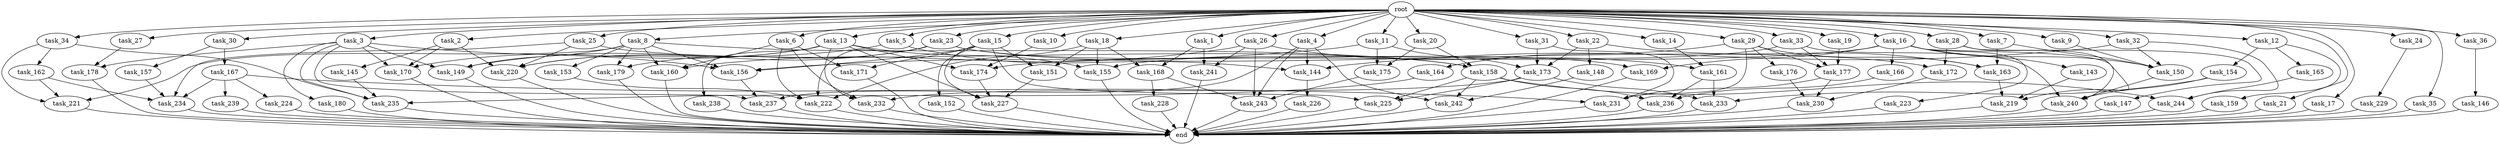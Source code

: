 digraph G {
  task_12 [size="2.048000"];
  task_152 [size="154618822.656000"];
  task_160 [size="1821066133.504000"];
  task_36 [size="2.048000"];
  task_148 [size="274877906.944000"];
  task_19 [size="2.048000"];
  task_180 [size="68719476.736000"];
  root [size="0.000000"];
  task_144 [size="2216203124.736000"];
  task_10 [size="2.048000"];
  task_168 [size="1374389534.720000"];
  task_18 [size="2.048000"];
  task_219 [size="2353642078.208000"];
  task_161 [size="1992864825.344000"];
  task_4 [size="2.048000"];
  task_154 [size="154618822.656000"];
  task_33 [size="2.048000"];
  task_235 [size="1477468749.824000"];
  task_234 [size="4243427688.448000"];
  task_22 [size="2.048000"];
  task_15 [size="2.048000"];
  task_5 [size="2.048000"];
  end [size="0.000000"];
  task_228 [size="68719476.736000"];
  task_227 [size="1855425871.872000"];
  task_169 [size="1821066133.504000"];
  task_167 [size="1717986918.400000"];
  task_14 [size="2.048000"];
  task_21 [size="2.048000"];
  task_241 [size="1374389534.720000"];
  task_16 [size="2.048000"];
  task_222 [size="2095944040.448000"];
  task_7 [size="2.048000"];
  task_242 [size="3435973836.800000"];
  task_27 [size="2.048000"];
  task_225 [size="1872605741.056000"];
  task_221 [size="4209067950.080000"];
  task_26 [size="2.048000"];
  task_30 [size="2.048000"];
  task_239 [size="841813590.016000"];
  task_17 [size="2.048000"];
  task_151 [size="429496729.600000"];
  task_158 [size="2851858284.544000"];
  task_229 [size="1391569403.904000"];
  task_224 [size="841813590.016000"];
  task_172 [size="2491081031.680000"];
  task_164 [size="1717986918.400000"];
  task_226 [size="68719476.736000"];
  task_174 [size="858993459.200000"];
  task_171 [size="309237645.312000"];
  task_165 [size="154618822.656000"];
  task_179 [size="2783138807.808000"];
  task_223 [size="429496729.600000"];
  task_31 [size="2.048000"];
  task_231 [size="3453153705.984000"];
  task_220 [size="3487513444.352000"];
  task_166 [size="429496729.600000"];
  task_237 [size="3178275799.040000"];
  task_170 [size="1322849927.168000"];
  task_2 [size="2.048000"];
  task_153 [size="1391569403.904000"];
  task_35 [size="2.048000"];
  task_3 [size="2.048000"];
  task_230 [size="2628519985.152000"];
  task_162 [size="1099511627.776000"];
  task_232 [size="927712935.936000"];
  task_146 [size="68719476.736000"];
  task_159 [size="154618822.656000"];
  task_150 [size="2645699854.336000"];
  task_177 [size="3539053051.904000"];
  task_29 [size="2.048000"];
  task_147 [size="1099511627.776000"];
  task_244 [size="1597727834.112000"];
  task_28 [size="2.048000"];
  task_176 [size="1717986918.400000"];
  task_163 [size="2422361554.944000"];
  task_175 [size="1047972020.224000"];
  task_233 [size="1529008357.376000"];
  task_23 [size="2.048000"];
  task_143 [size="429496729.600000"];
  task_178 [size="137438953.472000"];
  task_6 [size="2.048000"];
  task_32 [size="2.048000"];
  task_145 [size="1099511627.776000"];
  task_20 [size="2.048000"];
  task_243 [size="2903397892.096000"];
  task_238 [size="154618822.656000"];
  task_9 [size="2.048000"];
  task_236 [size="1443109011.456000"];
  task_155 [size="1821066133.504000"];
  task_1 [size="2.048000"];
  task_156 [size="2044404432.896000"];
  task_173 [size="979252543.488000"];
  task_34 [size="2.048000"];
  task_240 [size="2731599200.256000"];
  task_25 [size="2.048000"];
  task_8 [size="2.048000"];
  task_157 [size="1717986918.400000"];
  task_149 [size="1889785610.240000"];
  task_13 [size="2.048000"];
  task_24 [size="2.048000"];
  task_11 [size="2.048000"];

  task_12 -> task_165 [size="75497472.000000"];
  task_12 -> task_154 [size="75497472.000000"];
  task_12 -> task_159 [size="75497472.000000"];
  task_152 -> end [size="1.000000"];
  task_160 -> end [size="1.000000"];
  task_36 -> task_146 [size="33554432.000000"];
  task_148 -> task_242 [size="301989888.000000"];
  task_19 -> task_177 [size="209715200.000000"];
  task_180 -> end [size="1.000000"];
  root -> task_12 [size="1.000000"];
  root -> task_35 [size="1.000000"];
  root -> task_14 [size="1.000000"];
  root -> task_36 [size="1.000000"];
  root -> task_6 [size="1.000000"];
  root -> task_32 [size="1.000000"];
  root -> task_19 [size="1.000000"];
  root -> task_20 [size="1.000000"];
  root -> task_16 [size="1.000000"];
  root -> task_9 [size="1.000000"];
  root -> task_31 [size="1.000000"];
  root -> task_10 [size="1.000000"];
  root -> task_1 [size="1.000000"];
  root -> task_18 [size="1.000000"];
  root -> task_5 [size="1.000000"];
  root -> task_2 [size="1.000000"];
  root -> task_4 [size="1.000000"];
  root -> task_27 [size="1.000000"];
  root -> task_11 [size="1.000000"];
  root -> task_23 [size="1.000000"];
  root -> task_3 [size="1.000000"];
  root -> task_26 [size="1.000000"];
  root -> task_7 [size="1.000000"];
  root -> task_34 [size="1.000000"];
  root -> task_17 [size="1.000000"];
  root -> task_33 [size="1.000000"];
  root -> task_15 [size="1.000000"];
  root -> task_22 [size="1.000000"];
  root -> task_29 [size="1.000000"];
  root -> task_8 [size="1.000000"];
  root -> task_30 [size="1.000000"];
  root -> task_13 [size="1.000000"];
  root -> task_25 [size="1.000000"];
  root -> task_24 [size="1.000000"];
  root -> task_21 [size="1.000000"];
  root -> task_28 [size="1.000000"];
  task_144 -> task_226 [size="33554432.000000"];
  task_10 -> task_174 [size="134217728.000000"];
  task_168 -> task_243 [size="33554432.000000"];
  task_168 -> task_228 [size="33554432.000000"];
  task_18 -> task_155 [size="134217728.000000"];
  task_18 -> task_168 [size="134217728.000000"];
  task_18 -> task_151 [size="134217728.000000"];
  task_18 -> task_222 [size="134217728.000000"];
  task_219 -> end [size="1.000000"];
  task_161 -> task_236 [size="33554432.000000"];
  task_161 -> task_233 [size="33554432.000000"];
  task_4 -> task_144 [size="838860800.000000"];
  task_4 -> task_243 [size="838860800.000000"];
  task_4 -> task_242 [size="838860800.000000"];
  task_4 -> task_237 [size="838860800.000000"];
  task_154 -> task_240 [size="411041792.000000"];
  task_154 -> task_233 [size="411041792.000000"];
  task_33 -> task_155 [size="679477248.000000"];
  task_33 -> task_177 [size="679477248.000000"];
  task_33 -> task_240 [size="679477248.000000"];
  task_235 -> end [size="1.000000"];
  task_234 -> end [size="1.000000"];
  task_22 -> task_163 [size="134217728.000000"];
  task_22 -> task_148 [size="134217728.000000"];
  task_22 -> task_173 [size="134217728.000000"];
  task_15 -> task_156 [size="75497472.000000"];
  task_15 -> task_227 [size="75497472.000000"];
  task_15 -> task_152 [size="75497472.000000"];
  task_15 -> task_225 [size="75497472.000000"];
  task_15 -> task_151 [size="75497472.000000"];
  task_15 -> task_171 [size="75497472.000000"];
  task_5 -> task_149 [size="209715200.000000"];
  task_5 -> task_144 [size="209715200.000000"];
  task_228 -> end [size="1.000000"];
  task_227 -> end [size="1.000000"];
  task_169 -> end [size="1.000000"];
  task_167 -> task_234 [size="411041792.000000"];
  task_167 -> task_239 [size="411041792.000000"];
  task_167 -> task_231 [size="411041792.000000"];
  task_167 -> task_224 [size="411041792.000000"];
  task_14 -> task_161 [size="838860800.000000"];
  task_21 -> end [size="1.000000"];
  task_241 -> end [size="1.000000"];
  task_16 -> task_240 [size="209715200.000000"];
  task_16 -> task_169 [size="209715200.000000"];
  task_16 -> task_166 [size="209715200.000000"];
  task_16 -> task_150 [size="209715200.000000"];
  task_16 -> task_223 [size="209715200.000000"];
  task_16 -> task_143 [size="209715200.000000"];
  task_16 -> task_174 [size="209715200.000000"];
  task_222 -> end [size="1.000000"];
  task_7 -> task_163 [size="209715200.000000"];
  task_7 -> task_150 [size="209715200.000000"];
  task_242 -> end [size="1.000000"];
  task_27 -> task_178 [size="33554432.000000"];
  task_225 -> end [size="1.000000"];
  task_221 -> end [size="1.000000"];
  task_26 -> task_160 [size="134217728.000000"];
  task_26 -> task_241 [size="134217728.000000"];
  task_26 -> task_161 [size="134217728.000000"];
  task_26 -> task_243 [size="134217728.000000"];
  task_30 -> task_167 [size="838860800.000000"];
  task_30 -> task_157 [size="838860800.000000"];
  task_239 -> end [size="1.000000"];
  task_17 -> end [size="1.000000"];
  task_151 -> task_227 [size="75497472.000000"];
  task_158 -> task_236 [size="536870912.000000"];
  task_158 -> task_244 [size="536870912.000000"];
  task_158 -> task_242 [size="536870912.000000"];
  task_158 -> task_225 [size="536870912.000000"];
  task_229 -> end [size="1.000000"];
  task_224 -> end [size="1.000000"];
  task_172 -> task_230 [size="679477248.000000"];
  task_164 -> task_235 [size="75497472.000000"];
  task_226 -> end [size="1.000000"];
  task_174 -> task_227 [size="679477248.000000"];
  task_171 -> end [size="1.000000"];
  task_165 -> task_244 [size="209715200.000000"];
  task_179 -> end [size="1.000000"];
  task_223 -> end [size="1.000000"];
  task_31 -> task_173 [size="134217728.000000"];
  task_31 -> task_231 [size="134217728.000000"];
  task_231 -> end [size="1.000000"];
  task_220 -> end [size="1.000000"];
  task_166 -> task_236 [size="134217728.000000"];
  task_237 -> end [size="1.000000"];
  task_170 -> end [size="1.000000"];
  task_2 -> task_170 [size="536870912.000000"];
  task_2 -> task_145 [size="536870912.000000"];
  task_2 -> task_220 [size="536870912.000000"];
  task_153 -> task_222 [size="134217728.000000"];
  task_35 -> end [size="1.000000"];
  task_3 -> task_156 [size="33554432.000000"];
  task_3 -> task_170 [size="33554432.000000"];
  task_3 -> task_237 [size="33554432.000000"];
  task_3 -> task_180 [size="33554432.000000"];
  task_3 -> task_178 [size="33554432.000000"];
  task_3 -> task_235 [size="33554432.000000"];
  task_3 -> task_149 [size="33554432.000000"];
  task_230 -> end [size="1.000000"];
  task_162 -> task_234 [size="838860800.000000"];
  task_162 -> task_221 [size="838860800.000000"];
  task_232 -> end [size="1.000000"];
  task_146 -> end [size="1.000000"];
  task_159 -> end [size="1.000000"];
  task_150 -> task_240 [size="33554432.000000"];
  task_177 -> task_230 [size="301989888.000000"];
  task_177 -> task_231 [size="301989888.000000"];
  task_29 -> task_163 [size="838860800.000000"];
  task_29 -> task_177 [size="838860800.000000"];
  task_29 -> task_176 [size="838860800.000000"];
  task_29 -> task_231 [size="838860800.000000"];
  task_29 -> task_164 [size="838860800.000000"];
  task_147 -> end [size="1.000000"];
  task_244 -> end [size="1.000000"];
  task_28 -> task_172 [size="536870912.000000"];
  task_28 -> task_147 [size="536870912.000000"];
  task_28 -> task_219 [size="536870912.000000"];
  task_176 -> task_230 [size="301989888.000000"];
  task_163 -> task_219 [size="75497472.000000"];
  task_175 -> task_243 [size="411041792.000000"];
  task_233 -> end [size="1.000000"];
  task_23 -> task_172 [size="679477248.000000"];
  task_23 -> task_220 [size="679477248.000000"];
  task_23 -> task_169 [size="679477248.000000"];
  task_23 -> task_179 [size="679477248.000000"];
  task_23 -> task_222 [size="679477248.000000"];
  task_143 -> task_219 [size="536870912.000000"];
  task_178 -> end [size="1.000000"];
  task_6 -> task_232 [size="75497472.000000"];
  task_6 -> task_160 [size="75497472.000000"];
  task_6 -> task_222 [size="75497472.000000"];
  task_6 -> task_171 [size="75497472.000000"];
  task_32 -> task_244 [size="33554432.000000"];
  task_32 -> task_150 [size="33554432.000000"];
  task_32 -> task_144 [size="33554432.000000"];
  task_145 -> task_235 [size="75497472.000000"];
  task_20 -> task_158 [size="301989888.000000"];
  task_20 -> task_175 [size="301989888.000000"];
  task_243 -> end [size="1.000000"];
  task_238 -> end [size="1.000000"];
  task_9 -> task_150 [size="838860800.000000"];
  task_236 -> end [size="1.000000"];
  task_155 -> end [size="1.000000"];
  task_1 -> task_241 [size="536870912.000000"];
  task_1 -> task_168 [size="536870912.000000"];
  task_156 -> task_237 [size="679477248.000000"];
  task_173 -> task_232 [size="301989888.000000"];
  task_173 -> task_233 [size="301989888.000000"];
  task_173 -> task_225 [size="301989888.000000"];
  task_34 -> task_235 [size="536870912.000000"];
  task_34 -> task_221 [size="536870912.000000"];
  task_34 -> task_162 [size="536870912.000000"];
  task_240 -> end [size="1.000000"];
  task_25 -> task_158 [size="411041792.000000"];
  task_25 -> task_220 [size="411041792.000000"];
  task_25 -> task_234 [size="411041792.000000"];
  task_8 -> task_156 [size="679477248.000000"];
  task_8 -> task_158 [size="679477248.000000"];
  task_8 -> task_153 [size="679477248.000000"];
  task_8 -> task_221 [size="679477248.000000"];
  task_8 -> task_179 [size="679477248.000000"];
  task_8 -> task_160 [size="679477248.000000"];
  task_8 -> task_149 [size="679477248.000000"];
  task_157 -> task_234 [size="411041792.000000"];
  task_149 -> end [size="1.000000"];
  task_13 -> task_155 [size="75497472.000000"];
  task_13 -> task_227 [size="75497472.000000"];
  task_13 -> task_220 [size="75497472.000000"];
  task_13 -> task_238 [size="75497472.000000"];
  task_13 -> task_232 [size="75497472.000000"];
  task_13 -> task_170 [size="75497472.000000"];
  task_13 -> task_174 [size="75497472.000000"];
  task_24 -> task_229 [size="679477248.000000"];
  task_11 -> task_156 [size="209715200.000000"];
  task_11 -> task_175 [size="209715200.000000"];
  task_11 -> task_173 [size="209715200.000000"];
}
